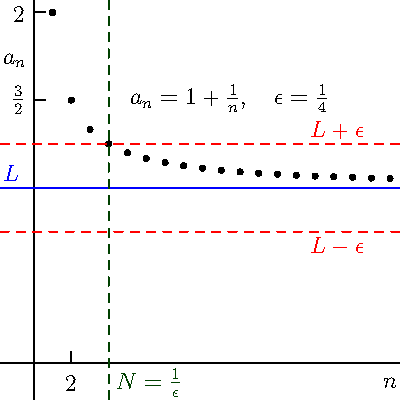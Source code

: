 size(200,200,IgnoreAspect);
import graph;

real L=1;
real epsilon=0.25;

real a(int n) {return L+1/n;}

for(int i=1; i < 20; ++i)
  dot((i,a(i)));

real N=1/epsilon;

xaxis(Label("$n$",align=2S));
yaxis(Label("$a_n$",0.85));

xtick("$2$",2);
ytick("$\frac{3}{2}$",3/2);
ytick("$2$",2);

yequals(Label("$L$",0,up),L,extend=true,blue);
yequals(Label("$L+\epsilon$",1,NW),L+epsilon,extend=true,red+dashed);
yequals(Label("$L-\epsilon$",1,SW),L-epsilon,extend=true,red+dashed);

xequals(N,extend=true,darkgreen+dashed);
labelx(shift(0,-10)*"$N=\frac{1}{\epsilon}$",N,E,darkgreen);

label("$a_n=1+\frac{1}{n},\quad \epsilon=\frac{1}{4}$",point((0,1)),10S+E);
